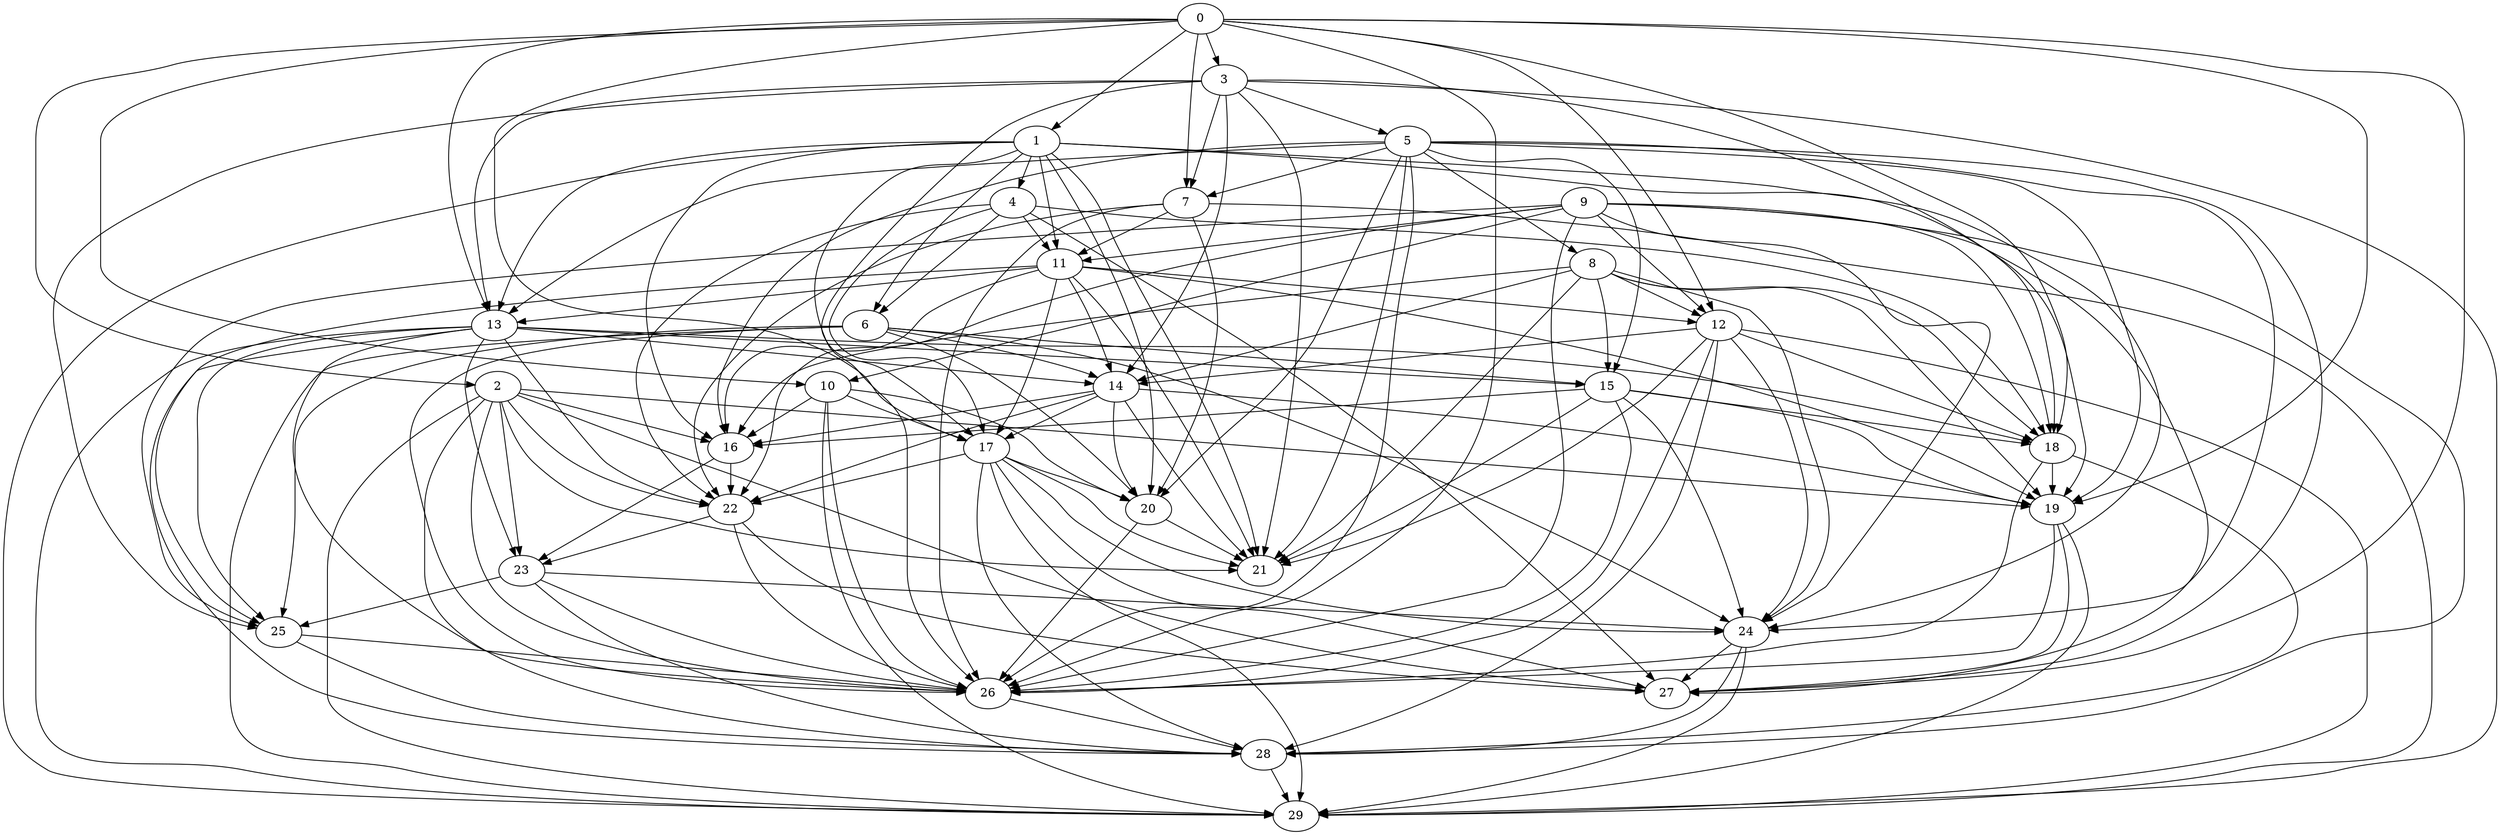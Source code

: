 digraph "Random_Nodes_30_Density_5.33_CCR_9.94_WeightType_Random" {
	graph ["Duplicate states"=0,
		GraphType=Random,
		"Max states in OPEN"=0,
		Modes="120000ms; topo-ordered tasks, ; Pruning: task equivalence, fixed order ready list, ; F-value: ; Optimisation: best schedule length (\
SL) optimisation on equal, ",
		NumberOfTasks=30,
		"Pruned using list schedule length"=5852049,
		"States removed from OPEN"=0,
		TargetSystem="Homogeneous-2",
		"Time to schedule (ms)"=35751,
		"Total idle time"=63,
		"Total schedule length"=120,
		"Total sequential time"=177,
		"Total states created"=80635243
	];
	0	["Finish time"=3,
		Processor=0,
		"Start time"=0,
		Weight=3];
	3	["Finish time"=5,
		Processor=0,
		"Start time"=3,
		Weight=2];
	0 -> 3	[Weight=15];
	1	["Finish time"=13,
		Processor=0,
		"Start time"=5,
		Weight=8];
	0 -> 1	[Weight=18];
	7	["Finish time"=27,
		Processor=0,
		"Start time"=23,
		Weight=4];
	0 -> 7	[Weight=13];
	12	["Finish time"=51,
		Processor=1,
		"Start time"=42,
		Weight=9];
	0 -> 12	[Weight=7];
	13	["Finish time"=41,
		Processor=0,
		"Start time"=32,
		Weight=9];
	0 -> 13	[Weight=4];
	2	["Finish time"=49,
		Processor=0,
		"Start time"=41,
		Weight=8];
	0 -> 2	[Weight=5];
	10	["Finish time"=21,
		Processor=1,
		"Start time"=17,
		Weight=4];
	0 -> 10	[Weight=11];
	17	["Finish time"=67,
		Processor=1,
		"Start time"=61,
		Weight=6];
	0 -> 17	[Weight=18];
	18	["Finish time"=91,
		Processor=0,
		"Start time"=87,
		Weight=4];
	0 -> 18	[Weight=18];
	19	["Finish time"=94,
		Processor=0,
		"Start time"=91,
		Weight=3];
	0 -> 19	[Weight=15];
	26	["Finish time"=109,
		Processor=0,
		"Start time"=99,
		Weight=10];
	0 -> 26	[Weight=5];
	27	["Finish time"=120,
		Processor=1,
		"Start time"=112,
		Weight=8];
	0 -> 27	[Weight=13];
	5	["Finish time"=17,
		Processor=1,
		"Start time"=9,
		Weight=8];
	3 -> 5	[Weight=4];
	3 -> 7	[Weight=5];
	3 -> 13	[Weight=13];
	14	["Finish time"=61,
		Processor=1,
		"Start time"=52,
		Weight=9];
	3 -> 14	[Weight=11];
	3 -> 17	[Weight=16];
	3 -> 18	[Weight=11];
	25	["Finish time"=90,
		Processor=1,
		"Start time"=81,
		Weight=9];
	3 -> 25	[Weight=9];
	21	["Finish time"=104,
		Processor=1,
		"Start time"=98,
		Weight=6];
	3 -> 21	[Weight=16];
	29	["Finish time"=120,
		Processor=0,
		"Start time"=114,
		Weight=6];
	3 -> 29	[Weight=9];
	4	["Finish time"=23,
		Processor=0,
		"Start time"=13,
		Weight=10];
	1 -> 4	[Weight=5];
	11	["Finish time"=29,
		Processor=0,
		"Start time"=27,
		Weight=2];
	1 -> 11	[Weight=9];
	1 -> 13	[Weight=7];
	6	["Finish time"=32,
		Processor=0,
		"Start time"=29,
		Weight=3];
	1 -> 6	[Weight=13];
	16	["Finish time"=76,
		Processor=1,
		"Start time"=67,
		Weight=9];
	1 -> 16	[Weight=18];
	20	["Finish time"=87,
		Processor=0,
		"Start time"=83,
		Weight=4];
	1 -> 20	[Weight=4];
	1 -> 19	[Weight=13];
	1 -> 26	[Weight=15];
	24	["Finish time"=98,
		Processor=1,
		"Start time"=90,
		Weight=8];
	1 -> 24	[Weight=13];
	1 -> 21	[Weight=11];
	1 -> 29	[Weight=13];
	5 -> 7	[Weight=5];
	8	["Finish time"=24,
		Processor=1,
		"Start time"=21,
		Weight=3];
	5 -> 8	[Weight=16];
	5 -> 13	[Weight=4];
	15	["Finish time"=58,
		Processor=0,
		"Start time"=49,
		Weight=9];
	5 -> 15	[Weight=5];
	5 -> 16	[Weight=9];
	5 -> 20	[Weight=9];
	5 -> 19	[Weight=9];
	5 -> 26	[Weight=13];
	5 -> 24	[Weight=7];
	5 -> 27	[Weight=9];
	5 -> 21	[Weight=9];
	4 -> 11	[Weight=15];
	4 -> 6	[Weight=18];
	4 -> 17	[Weight=18];
	22	["Finish time"=79,
		Processor=1,
		"Start time"=76,
		Weight=3];
	4 -> 22	[Weight=7];
	4 -> 18	[Weight=4];
	4 -> 27	[Weight=4];
	7 -> 11	[Weight=16];
	7 -> 22	[Weight=16];
	7 -> 20	[Weight=18];
	7 -> 26	[Weight=7];
	7 -> 29	[Weight=4];
	9	["Finish time"=3,
		Processor=1,
		"Start time"=0,
		Weight=3];
	9 -> 11	[Weight=11];
	9 -> 12	[Weight=11];
	9 -> 10	[Weight=11];
	9 -> 22	[Weight=11];
	9 -> 18	[Weight=5];
	9 -> 25	[Weight=11];
	9 -> 26	[Weight=13];
	9 -> 24	[Weight=4];
	28	["Finish time"=114,
		Processor=0,
		"Start time"=109,
		Weight=5];
	9 -> 28	[Weight=15];
	9 -> 27	[Weight=13];
	8 -> 12	[Weight=16];
	8 -> 14	[Weight=11];
	8 -> 15	[Weight=4];
	8 -> 16	[Weight=16];
	8 -> 18	[Weight=15];
	8 -> 19	[Weight=5];
	8 -> 24	[Weight=11];
	8 -> 21	[Weight=7];
	11 -> 12	[Weight=13];
	11 -> 13	[Weight=15];
	11 -> 14	[Weight=15];
	11 -> 16	[Weight=16];
	11 -> 17	[Weight=5];
	11 -> 25	[Weight=9];
	11 -> 19	[Weight=16];
	11 -> 21	[Weight=9];
	12 -> 14	[Weight=16];
	12 -> 18	[Weight=13];
	12 -> 26	[Weight=16];
	12 -> 24	[Weight=18];
	12 -> 28	[Weight=15];
	12 -> 21	[Weight=9];
	12 -> 29	[Weight=9];
	13 -> 14	[Weight=11];
	13 -> 15	[Weight=13];
	13 -> 22	[Weight=11];
	23	["Finish time"=81,
		Processor=1,
		"Start time"=79,
		Weight=2];
	13 -> 23	[Weight=7];
	13 -> 18	[Weight=11];
	13 -> 25	[Weight=11];
	13 -> 26	[Weight=13];
	13 -> 28	[Weight=18];
	13 -> 29	[Weight=16];
	6 -> 14	[Weight=11];
	6 -> 15	[Weight=7];
	6 -> 20	[Weight=9];
	6 -> 25	[Weight=15];
	6 -> 26	[Weight=11];
	6 -> 24	[Weight=9];
	6 -> 29	[Weight=9];
	14 -> 16	[Weight=18];
	14 -> 17	[Weight=7];
	14 -> 22	[Weight=16];
	14 -> 20	[Weight=7];
	14 -> 19	[Weight=16];
	14 -> 21	[Weight=18];
	15 -> 16	[Weight=9];
	15 -> 18	[Weight=13];
	15 -> 19	[Weight=9];
	15 -> 26	[Weight=11];
	15 -> 24	[Weight=18];
	15 -> 21	[Weight=5];
	2 -> 16	[Weight=4];
	2 -> 22	[Weight=5];
	2 -> 23	[Weight=5];
	2 -> 19	[Weight=11];
	2 -> 26	[Weight=5];
	2 -> 28	[Weight=15];
	2 -> 27	[Weight=7];
	2 -> 21	[Weight=13];
	2 -> 29	[Weight=11];
	10 -> 16	[Weight=5];
	10 -> 17	[Weight=5];
	10 -> 20	[Weight=18];
	10 -> 26	[Weight=4];
	10 -> 29	[Weight=9];
	16 -> 22	[Weight=16];
	16 -> 23	[Weight=5];
	17 -> 22	[Weight=16];
	17 -> 20	[Weight=16];
	17 -> 24	[Weight=9];
	17 -> 28	[Weight=15];
	17 -> 27	[Weight=9];
	17 -> 21	[Weight=7];
	17 -> 29	[Weight=4];
	22 -> 23	[Weight=15];
	22 -> 26	[Weight=18];
	22 -> 27	[Weight=5];
	23 -> 25	[Weight=16];
	23 -> 26	[Weight=13];
	23 -> 24	[Weight=18];
	23 -> 28	[Weight=11];
	18 -> 19	[Weight=4];
	18 -> 26	[Weight=16];
	18 -> 28	[Weight=11];
	20 -> 26	[Weight=16];
	20 -> 21	[Weight=5];
	25 -> 26	[Weight=9];
	25 -> 28	[Weight=4];
	19 -> 26	[Weight=11];
	19 -> 27	[Weight=18];
	19 -> 29	[Weight=15];
	26 -> 28	[Weight=16];
	24 -> 28	[Weight=4];
	24 -> 27	[Weight=9];
	24 -> 29	[Weight=15];
	28 -> 29	[Weight=5];
}

